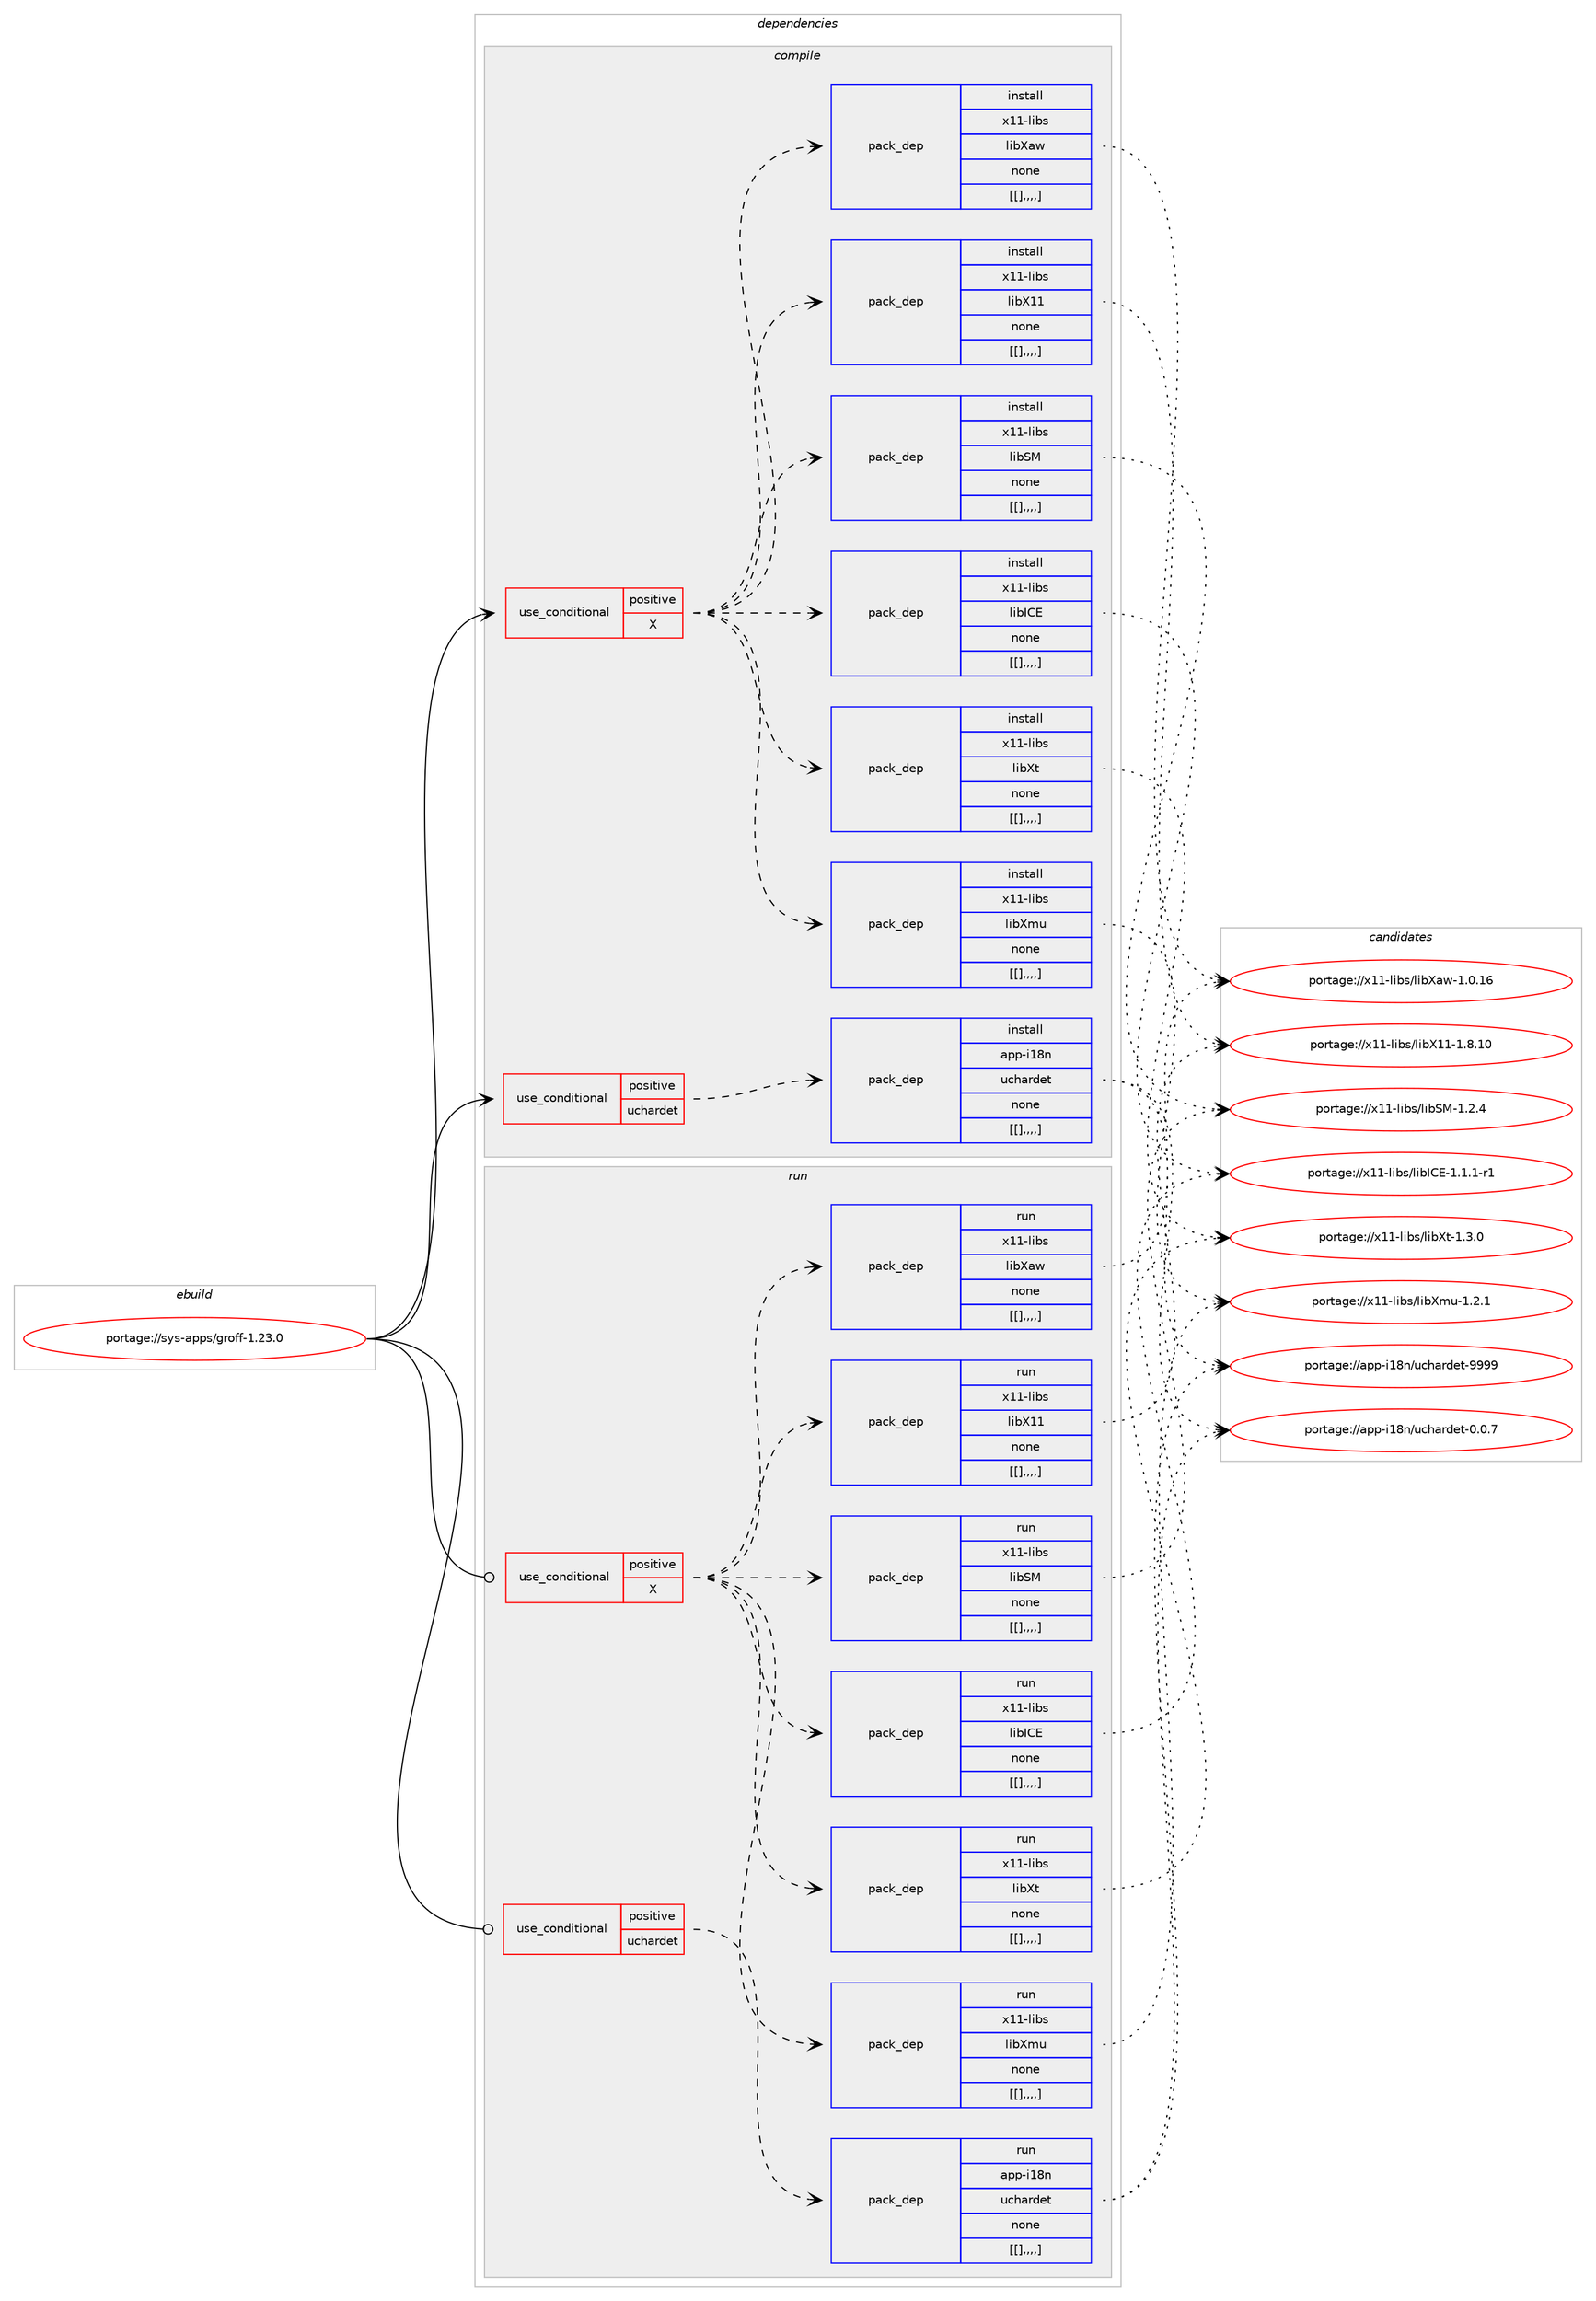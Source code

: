digraph prolog {

# *************
# Graph options
# *************

newrank=true;
concentrate=true;
compound=true;
graph [rankdir=LR,fontname=Helvetica,fontsize=10,ranksep=1.5];#, ranksep=2.5, nodesep=0.2];
edge  [arrowhead=vee];
node  [fontname=Helvetica,fontsize=10];

# **********
# The ebuild
# **********

subgraph cluster_leftcol {
color=gray;
label=<<i>ebuild</i>>;
id [label="portage://sys-apps/groff-1.23.0", color=red, width=4, href="../sys-apps/groff-1.23.0.svg"];
}

# ****************
# The dependencies
# ****************

subgraph cluster_midcol {
color=gray;
label=<<i>dependencies</i>>;
subgraph cluster_compile {
fillcolor="#eeeeee";
style=filled;
label=<<i>compile</i>>;
subgraph cond2190 {
dependency6374 [label=<<TABLE BORDER="0" CELLBORDER="1" CELLSPACING="0" CELLPADDING="4"><TR><TD ROWSPAN="3" CELLPADDING="10">use_conditional</TD></TR><TR><TD>positive</TD></TR><TR><TD>X</TD></TR></TABLE>>, shape=none, color=red];
subgraph pack4169 {
dependency6375 [label=<<TABLE BORDER="0" CELLBORDER="1" CELLSPACING="0" CELLPADDING="4" WIDTH="220"><TR><TD ROWSPAN="6" CELLPADDING="30">pack_dep</TD></TR><TR><TD WIDTH="110">install</TD></TR><TR><TD>x11-libs</TD></TR><TR><TD>libICE</TD></TR><TR><TD>none</TD></TR><TR><TD>[[],,,,]</TD></TR></TABLE>>, shape=none, color=blue];
}
dependency6374:e -> dependency6375:w [weight=20,style="dashed",arrowhead="vee"];
subgraph pack4170 {
dependency6376 [label=<<TABLE BORDER="0" CELLBORDER="1" CELLSPACING="0" CELLPADDING="4" WIDTH="220"><TR><TD ROWSPAN="6" CELLPADDING="30">pack_dep</TD></TR><TR><TD WIDTH="110">install</TD></TR><TR><TD>x11-libs</TD></TR><TR><TD>libSM</TD></TR><TR><TD>none</TD></TR><TR><TD>[[],,,,]</TD></TR></TABLE>>, shape=none, color=blue];
}
dependency6374:e -> dependency6376:w [weight=20,style="dashed",arrowhead="vee"];
subgraph pack4171 {
dependency6377 [label=<<TABLE BORDER="0" CELLBORDER="1" CELLSPACING="0" CELLPADDING="4" WIDTH="220"><TR><TD ROWSPAN="6" CELLPADDING="30">pack_dep</TD></TR><TR><TD WIDTH="110">install</TD></TR><TR><TD>x11-libs</TD></TR><TR><TD>libX11</TD></TR><TR><TD>none</TD></TR><TR><TD>[[],,,,]</TD></TR></TABLE>>, shape=none, color=blue];
}
dependency6374:e -> dependency6377:w [weight=20,style="dashed",arrowhead="vee"];
subgraph pack4172 {
dependency6378 [label=<<TABLE BORDER="0" CELLBORDER="1" CELLSPACING="0" CELLPADDING="4" WIDTH="220"><TR><TD ROWSPAN="6" CELLPADDING="30">pack_dep</TD></TR><TR><TD WIDTH="110">install</TD></TR><TR><TD>x11-libs</TD></TR><TR><TD>libXaw</TD></TR><TR><TD>none</TD></TR><TR><TD>[[],,,,]</TD></TR></TABLE>>, shape=none, color=blue];
}
dependency6374:e -> dependency6378:w [weight=20,style="dashed",arrowhead="vee"];
subgraph pack4173 {
dependency6379 [label=<<TABLE BORDER="0" CELLBORDER="1" CELLSPACING="0" CELLPADDING="4" WIDTH="220"><TR><TD ROWSPAN="6" CELLPADDING="30">pack_dep</TD></TR><TR><TD WIDTH="110">install</TD></TR><TR><TD>x11-libs</TD></TR><TR><TD>libXmu</TD></TR><TR><TD>none</TD></TR><TR><TD>[[],,,,]</TD></TR></TABLE>>, shape=none, color=blue];
}
dependency6374:e -> dependency6379:w [weight=20,style="dashed",arrowhead="vee"];
subgraph pack4174 {
dependency6380 [label=<<TABLE BORDER="0" CELLBORDER="1" CELLSPACING="0" CELLPADDING="4" WIDTH="220"><TR><TD ROWSPAN="6" CELLPADDING="30">pack_dep</TD></TR><TR><TD WIDTH="110">install</TD></TR><TR><TD>x11-libs</TD></TR><TR><TD>libXt</TD></TR><TR><TD>none</TD></TR><TR><TD>[[],,,,]</TD></TR></TABLE>>, shape=none, color=blue];
}
dependency6374:e -> dependency6380:w [weight=20,style="dashed",arrowhead="vee"];
}
id:e -> dependency6374:w [weight=20,style="solid",arrowhead="vee"];
subgraph cond2191 {
dependency6381 [label=<<TABLE BORDER="0" CELLBORDER="1" CELLSPACING="0" CELLPADDING="4"><TR><TD ROWSPAN="3" CELLPADDING="10">use_conditional</TD></TR><TR><TD>positive</TD></TR><TR><TD>uchardet</TD></TR></TABLE>>, shape=none, color=red];
subgraph pack4175 {
dependency6382 [label=<<TABLE BORDER="0" CELLBORDER="1" CELLSPACING="0" CELLPADDING="4" WIDTH="220"><TR><TD ROWSPAN="6" CELLPADDING="30">pack_dep</TD></TR><TR><TD WIDTH="110">install</TD></TR><TR><TD>app-i18n</TD></TR><TR><TD>uchardet</TD></TR><TR><TD>none</TD></TR><TR><TD>[[],,,,]</TD></TR></TABLE>>, shape=none, color=blue];
}
dependency6381:e -> dependency6382:w [weight=20,style="dashed",arrowhead="vee"];
}
id:e -> dependency6381:w [weight=20,style="solid",arrowhead="vee"];
}
subgraph cluster_compileandrun {
fillcolor="#eeeeee";
style=filled;
label=<<i>compile and run</i>>;
}
subgraph cluster_run {
fillcolor="#eeeeee";
style=filled;
label=<<i>run</i>>;
subgraph cond2192 {
dependency6383 [label=<<TABLE BORDER="0" CELLBORDER="1" CELLSPACING="0" CELLPADDING="4"><TR><TD ROWSPAN="3" CELLPADDING="10">use_conditional</TD></TR><TR><TD>positive</TD></TR><TR><TD>X</TD></TR></TABLE>>, shape=none, color=red];
subgraph pack4176 {
dependency6384 [label=<<TABLE BORDER="0" CELLBORDER="1" CELLSPACING="0" CELLPADDING="4" WIDTH="220"><TR><TD ROWSPAN="6" CELLPADDING="30">pack_dep</TD></TR><TR><TD WIDTH="110">run</TD></TR><TR><TD>x11-libs</TD></TR><TR><TD>libICE</TD></TR><TR><TD>none</TD></TR><TR><TD>[[],,,,]</TD></TR></TABLE>>, shape=none, color=blue];
}
dependency6383:e -> dependency6384:w [weight=20,style="dashed",arrowhead="vee"];
subgraph pack4177 {
dependency6385 [label=<<TABLE BORDER="0" CELLBORDER="1" CELLSPACING="0" CELLPADDING="4" WIDTH="220"><TR><TD ROWSPAN="6" CELLPADDING="30">pack_dep</TD></TR><TR><TD WIDTH="110">run</TD></TR><TR><TD>x11-libs</TD></TR><TR><TD>libSM</TD></TR><TR><TD>none</TD></TR><TR><TD>[[],,,,]</TD></TR></TABLE>>, shape=none, color=blue];
}
dependency6383:e -> dependency6385:w [weight=20,style="dashed",arrowhead="vee"];
subgraph pack4178 {
dependency6386 [label=<<TABLE BORDER="0" CELLBORDER="1" CELLSPACING="0" CELLPADDING="4" WIDTH="220"><TR><TD ROWSPAN="6" CELLPADDING="30">pack_dep</TD></TR><TR><TD WIDTH="110">run</TD></TR><TR><TD>x11-libs</TD></TR><TR><TD>libX11</TD></TR><TR><TD>none</TD></TR><TR><TD>[[],,,,]</TD></TR></TABLE>>, shape=none, color=blue];
}
dependency6383:e -> dependency6386:w [weight=20,style="dashed",arrowhead="vee"];
subgraph pack4179 {
dependency6387 [label=<<TABLE BORDER="0" CELLBORDER="1" CELLSPACING="0" CELLPADDING="4" WIDTH="220"><TR><TD ROWSPAN="6" CELLPADDING="30">pack_dep</TD></TR><TR><TD WIDTH="110">run</TD></TR><TR><TD>x11-libs</TD></TR><TR><TD>libXaw</TD></TR><TR><TD>none</TD></TR><TR><TD>[[],,,,]</TD></TR></TABLE>>, shape=none, color=blue];
}
dependency6383:e -> dependency6387:w [weight=20,style="dashed",arrowhead="vee"];
subgraph pack4180 {
dependency6388 [label=<<TABLE BORDER="0" CELLBORDER="1" CELLSPACING="0" CELLPADDING="4" WIDTH="220"><TR><TD ROWSPAN="6" CELLPADDING="30">pack_dep</TD></TR><TR><TD WIDTH="110">run</TD></TR><TR><TD>x11-libs</TD></TR><TR><TD>libXmu</TD></TR><TR><TD>none</TD></TR><TR><TD>[[],,,,]</TD></TR></TABLE>>, shape=none, color=blue];
}
dependency6383:e -> dependency6388:w [weight=20,style="dashed",arrowhead="vee"];
subgraph pack4181 {
dependency6389 [label=<<TABLE BORDER="0" CELLBORDER="1" CELLSPACING="0" CELLPADDING="4" WIDTH="220"><TR><TD ROWSPAN="6" CELLPADDING="30">pack_dep</TD></TR><TR><TD WIDTH="110">run</TD></TR><TR><TD>x11-libs</TD></TR><TR><TD>libXt</TD></TR><TR><TD>none</TD></TR><TR><TD>[[],,,,]</TD></TR></TABLE>>, shape=none, color=blue];
}
dependency6383:e -> dependency6389:w [weight=20,style="dashed",arrowhead="vee"];
}
id:e -> dependency6383:w [weight=20,style="solid",arrowhead="odot"];
subgraph cond2193 {
dependency6390 [label=<<TABLE BORDER="0" CELLBORDER="1" CELLSPACING="0" CELLPADDING="4"><TR><TD ROWSPAN="3" CELLPADDING="10">use_conditional</TD></TR><TR><TD>positive</TD></TR><TR><TD>uchardet</TD></TR></TABLE>>, shape=none, color=red];
subgraph pack4182 {
dependency6391 [label=<<TABLE BORDER="0" CELLBORDER="1" CELLSPACING="0" CELLPADDING="4" WIDTH="220"><TR><TD ROWSPAN="6" CELLPADDING="30">pack_dep</TD></TR><TR><TD WIDTH="110">run</TD></TR><TR><TD>app-i18n</TD></TR><TR><TD>uchardet</TD></TR><TR><TD>none</TD></TR><TR><TD>[[],,,,]</TD></TR></TABLE>>, shape=none, color=blue];
}
dependency6390:e -> dependency6391:w [weight=20,style="dashed",arrowhead="vee"];
}
id:e -> dependency6390:w [weight=20,style="solid",arrowhead="odot"];
}
}

# **************
# The candidates
# **************

subgraph cluster_choices {
rank=same;
color=gray;
label=<<i>candidates</i>>;

subgraph choice4169 {
color=black;
nodesep=1;
choice1204949451081059811547108105987367694549464946494511449 [label="portage://x11-libs/libICE-1.1.1-r1", color=red, width=4,href="../x11-libs/libICE-1.1.1-r1.svg"];
dependency6375:e -> choice1204949451081059811547108105987367694549464946494511449:w [style=dotted,weight="100"];
}
subgraph choice4170 {
color=black;
nodesep=1;
choice1204949451081059811547108105988377454946504652 [label="portage://x11-libs/libSM-1.2.4", color=red, width=4,href="../x11-libs/libSM-1.2.4.svg"];
dependency6376:e -> choice1204949451081059811547108105988377454946504652:w [style=dotted,weight="100"];
}
subgraph choice4171 {
color=black;
nodesep=1;
choice12049494510810598115471081059888494945494656464948 [label="portage://x11-libs/libX11-1.8.10", color=red, width=4,href="../x11-libs/libX11-1.8.10.svg"];
dependency6377:e -> choice12049494510810598115471081059888494945494656464948:w [style=dotted,weight="100"];
}
subgraph choice4172 {
color=black;
nodesep=1;
choice120494945108105981154710810598889711945494648464954 [label="portage://x11-libs/libXaw-1.0.16", color=red, width=4,href="../x11-libs/libXaw-1.0.16.svg"];
dependency6378:e -> choice120494945108105981154710810598889711945494648464954:w [style=dotted,weight="100"];
}
subgraph choice4173 {
color=black;
nodesep=1;
choice12049494510810598115471081059888109117454946504649 [label="portage://x11-libs/libXmu-1.2.1", color=red, width=4,href="../x11-libs/libXmu-1.2.1.svg"];
dependency6379:e -> choice12049494510810598115471081059888109117454946504649:w [style=dotted,weight="100"];
}
subgraph choice4174 {
color=black;
nodesep=1;
choice12049494510810598115471081059888116454946514648 [label="portage://x11-libs/libXt-1.3.0", color=red, width=4,href="../x11-libs/libXt-1.3.0.svg"];
dependency6380:e -> choice12049494510810598115471081059888116454946514648:w [style=dotted,weight="100"];
}
subgraph choice4175 {
color=black;
nodesep=1;
choice971121124510549561104711799104971141001011164557575757 [label="portage://app-i18n/uchardet-9999", color=red, width=4,href="../app-i18n/uchardet-9999.svg"];
choice97112112451054956110471179910497114100101116454846484655 [label="portage://app-i18n/uchardet-0.0.7", color=red, width=4,href="../app-i18n/uchardet-0.0.7.svg"];
dependency6382:e -> choice971121124510549561104711799104971141001011164557575757:w [style=dotted,weight="100"];
dependency6382:e -> choice97112112451054956110471179910497114100101116454846484655:w [style=dotted,weight="100"];
}
subgraph choice4176 {
color=black;
nodesep=1;
choice1204949451081059811547108105987367694549464946494511449 [label="portage://x11-libs/libICE-1.1.1-r1", color=red, width=4,href="../x11-libs/libICE-1.1.1-r1.svg"];
dependency6384:e -> choice1204949451081059811547108105987367694549464946494511449:w [style=dotted,weight="100"];
}
subgraph choice4177 {
color=black;
nodesep=1;
choice1204949451081059811547108105988377454946504652 [label="portage://x11-libs/libSM-1.2.4", color=red, width=4,href="../x11-libs/libSM-1.2.4.svg"];
dependency6385:e -> choice1204949451081059811547108105988377454946504652:w [style=dotted,weight="100"];
}
subgraph choice4178 {
color=black;
nodesep=1;
choice12049494510810598115471081059888494945494656464948 [label="portage://x11-libs/libX11-1.8.10", color=red, width=4,href="../x11-libs/libX11-1.8.10.svg"];
dependency6386:e -> choice12049494510810598115471081059888494945494656464948:w [style=dotted,weight="100"];
}
subgraph choice4179 {
color=black;
nodesep=1;
choice120494945108105981154710810598889711945494648464954 [label="portage://x11-libs/libXaw-1.0.16", color=red, width=4,href="../x11-libs/libXaw-1.0.16.svg"];
dependency6387:e -> choice120494945108105981154710810598889711945494648464954:w [style=dotted,weight="100"];
}
subgraph choice4180 {
color=black;
nodesep=1;
choice12049494510810598115471081059888109117454946504649 [label="portage://x11-libs/libXmu-1.2.1", color=red, width=4,href="../x11-libs/libXmu-1.2.1.svg"];
dependency6388:e -> choice12049494510810598115471081059888109117454946504649:w [style=dotted,weight="100"];
}
subgraph choice4181 {
color=black;
nodesep=1;
choice12049494510810598115471081059888116454946514648 [label="portage://x11-libs/libXt-1.3.0", color=red, width=4,href="../x11-libs/libXt-1.3.0.svg"];
dependency6389:e -> choice12049494510810598115471081059888116454946514648:w [style=dotted,weight="100"];
}
subgraph choice4182 {
color=black;
nodesep=1;
choice971121124510549561104711799104971141001011164557575757 [label="portage://app-i18n/uchardet-9999", color=red, width=4,href="../app-i18n/uchardet-9999.svg"];
choice97112112451054956110471179910497114100101116454846484655 [label="portage://app-i18n/uchardet-0.0.7", color=red, width=4,href="../app-i18n/uchardet-0.0.7.svg"];
dependency6391:e -> choice971121124510549561104711799104971141001011164557575757:w [style=dotted,weight="100"];
dependency6391:e -> choice97112112451054956110471179910497114100101116454846484655:w [style=dotted,weight="100"];
}
}

}
